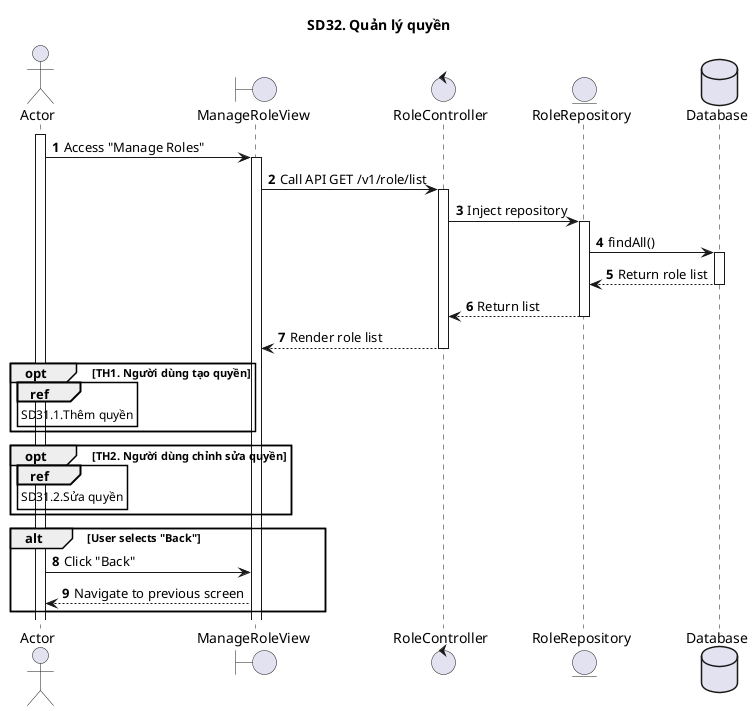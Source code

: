 @startuml SQ
autonumber
title SD32. Quản lý quyền
actor "Actor" as actor
boundary "ManageRoleView" as manageView
control "RoleController" as controller
entity "RoleRepository" as model
database "Database" as database
' Main Flow
activate actor
actor -> manageView : Access "Manage Roles"
activate manageView
manageView -> controller : Call API GET /v1/role/list
activate controller
controller -> model : Inject repository
activate model
model -> database : findAll()
activate database
database --> model : Return role list
deactivate database
model --> controller : Return list
deactivate model
controller --> manageView : Render role list
deactivate controller
' Option TH1: Create Role
opt TH1. Người dùng tạo quyền
      ref over actor
SD31.1.Thêm quyền
end ref
end
' Option TH2: Edit Role
opt TH2. Người dùng chỉnh sửa quyền
   ref over actor
SD31.2.Sửa quyền
end ref
end
' Alternative Flow: Back Navigation
alt User selects "Back"
    actor -> manageView : Click "Back"
    manageView --> actor : Navigate to previous screen
end
@enduml